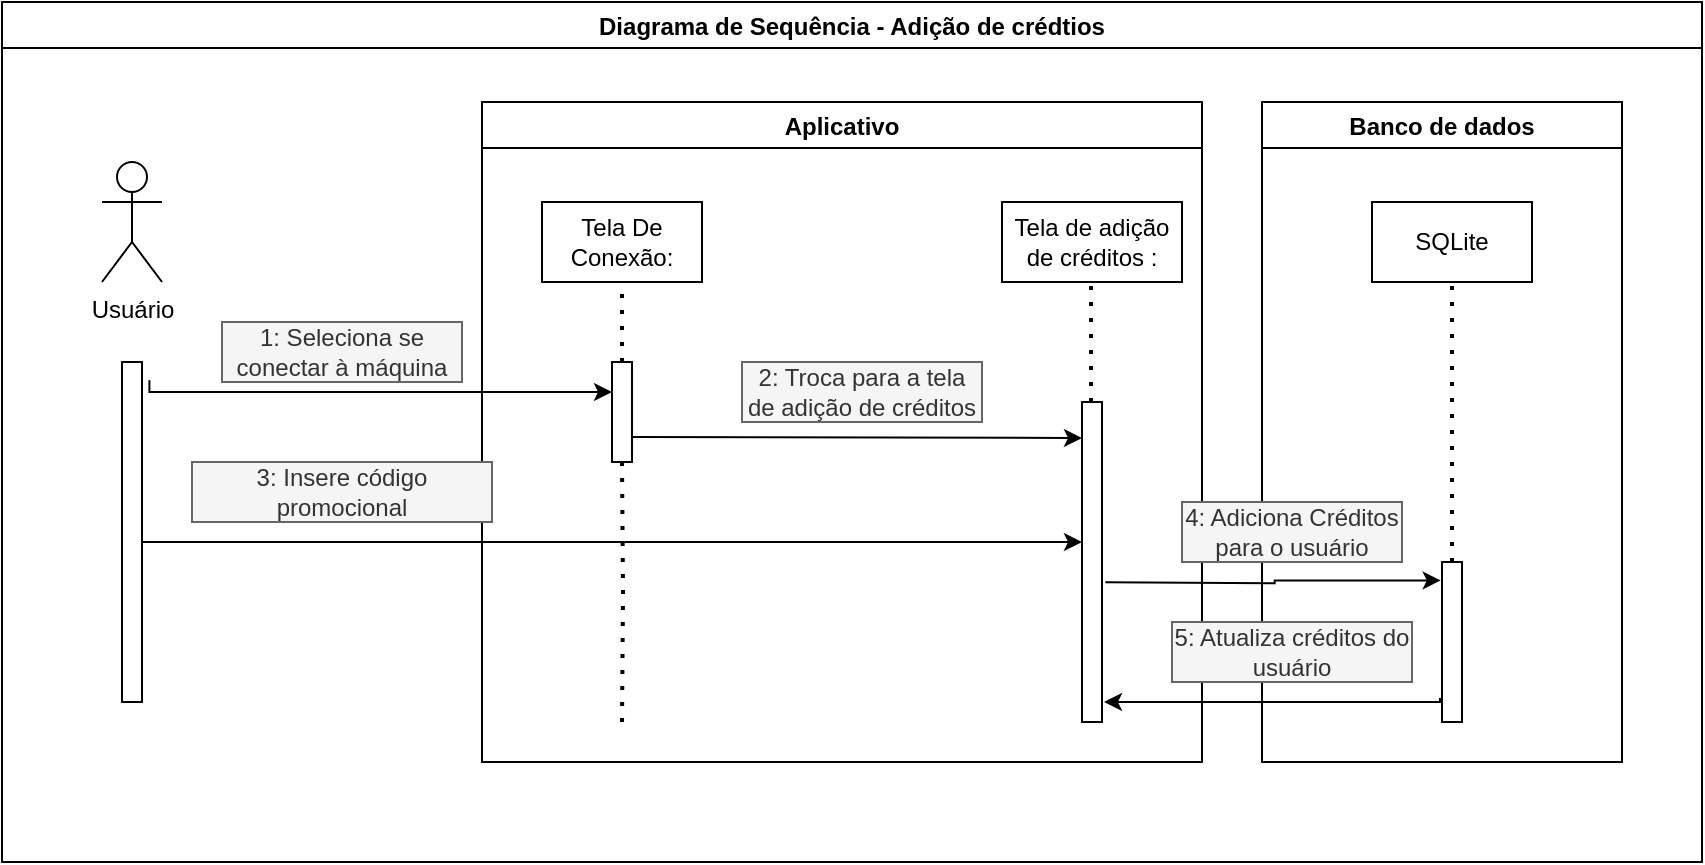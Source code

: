 <mxfile version="17.4.2" type="device"><diagram id="L0sGh__DxuxFSKueU6EU" name="Page-1"><mxGraphModel dx="528" dy="1326" grid="1" gridSize="10" guides="1" tooltips="1" connect="1" arrows="1" fold="1" page="1" pageScale="1" pageWidth="700" pageHeight="750" background="#ffffff" math="0" shadow="0"><root><mxCell id="0"/><mxCell id="1" parent="0"/><mxCell id="YdQfta9lq0Tzp0ey_DM_-1" value="Usuário" style="shape=umlActor;verticalLabelPosition=bottom;verticalAlign=top;html=1;outlineConnect=0;" parent="1" vertex="1"><mxGeometry x="140" y="40" width="30" height="60" as="geometry"/></mxCell><mxCell id="YdQfta9lq0Tzp0ey_DM_-4" value="Aplicativo" style="swimlane;" parent="1" vertex="1"><mxGeometry x="330" y="10" width="360" height="330" as="geometry"/></mxCell><mxCell id="YdQfta9lq0Tzp0ey_DM_-6" value="Tela De Conexão:" style="rounded=0;whiteSpace=wrap;html=1;" parent="YdQfta9lq0Tzp0ey_DM_-4" vertex="1"><mxGeometry x="30" y="50" width="80" height="40" as="geometry"/></mxCell><mxCell id="YdQfta9lq0Tzp0ey_DM_-9" value="" style="rounded=0;whiteSpace=wrap;html=1;" parent="YdQfta9lq0Tzp0ey_DM_-4" vertex="1"><mxGeometry x="65" y="130" width="10" height="50" as="geometry"/></mxCell><mxCell id="YdQfta9lq0Tzp0ey_DM_-8" value="" style="endArrow=none;dashed=1;html=1;dashPattern=1 3;strokeWidth=2;rounded=0;entryX=0.5;entryY=1;entryDx=0;entryDy=0;startArrow=none;" parent="YdQfta9lq0Tzp0ey_DM_-4" source="YdQfta9lq0Tzp0ey_DM_-9" target="YdQfta9lq0Tzp0ey_DM_-6" edge="1"><mxGeometry width="50" height="50" relative="1" as="geometry"><mxPoint x="70" y="470" as="sourcePoint"/><mxPoint x="140" y="310" as="targetPoint"/></mxGeometry></mxCell><mxCell id="YdQfta9lq0Tzp0ey_DM_-13" value="Tela de adição de créditos :" style="rounded=0;whiteSpace=wrap;html=1;" parent="YdQfta9lq0Tzp0ey_DM_-4" vertex="1"><mxGeometry x="260" y="50" width="90" height="40" as="geometry"/></mxCell><mxCell id="YdQfta9lq0Tzp0ey_DM_-15" value="" style="endArrow=none;dashed=1;html=1;dashPattern=1 3;strokeWidth=2;rounded=0;entryX=0.5;entryY=1;entryDx=0;entryDy=0;edgeStyle=orthogonalEdgeStyle;startArrow=none;" parent="YdQfta9lq0Tzp0ey_DM_-4" source="YdQfta9lq0Tzp0ey_DM_-16" edge="1"><mxGeometry width="50" height="50" relative="1" as="geometry"><mxPoint x="300" y="470" as="sourcePoint"/><mxPoint x="304.5" y="90" as="targetPoint"/><Array as="points"/></mxGeometry></mxCell><mxCell id="YdQfta9lq0Tzp0ey_DM_-16" value="" style="rounded=0;whiteSpace=wrap;html=1;" parent="YdQfta9lq0Tzp0ey_DM_-4" vertex="1"><mxGeometry x="300" y="150" width="10" height="160" as="geometry"/></mxCell><mxCell id="YdQfta9lq0Tzp0ey_DM_-14" value="" style="endArrow=classic;html=1;rounded=0;exitX=1;exitY=0.75;exitDx=0;exitDy=0;edgeStyle=orthogonalEdgeStyle;" parent="YdQfta9lq0Tzp0ey_DM_-4" source="YdQfta9lq0Tzp0ey_DM_-9" edge="1"><mxGeometry width="50" height="50" relative="1" as="geometry"><mxPoint x="160" y="300" as="sourcePoint"/><mxPoint x="300" y="168" as="targetPoint"/><Array as="points"><mxPoint x="300" y="168"/></Array></mxGeometry></mxCell><mxCell id="YdQfta9lq0Tzp0ey_DM_-19" value="2: Troca para a tela de adição de créditos" style="text;html=1;strokeColor=#666666;fillColor=#f5f5f5;align=center;verticalAlign=middle;whiteSpace=wrap;rounded=0;fontColor=#333333;" parent="YdQfta9lq0Tzp0ey_DM_-4" vertex="1"><mxGeometry x="130" y="130" width="120" height="30" as="geometry"/></mxCell><mxCell id="YdQfta9lq0Tzp0ey_DM_-5" value="" style="rounded=0;whiteSpace=wrap;html=1;" parent="1" vertex="1"><mxGeometry x="150" y="140" width="10" height="170" as="geometry"/></mxCell><mxCell id="YdQfta9lq0Tzp0ey_DM_-7" value="" style="endArrow=classic;html=1;rounded=0;exitX=1.371;exitY=0.054;exitDx=0;exitDy=0;exitPerimeter=0;edgeStyle=orthogonalEdgeStyle;" parent="1" source="YdQfta9lq0Tzp0ey_DM_-5" target="YdQfta9lq0Tzp0ey_DM_-9" edge="1"><mxGeometry width="50" height="50" relative="1" as="geometry"><mxPoint x="390" y="370" as="sourcePoint"/><mxPoint x="350" y="160" as="targetPoint"/><Array as="points"><mxPoint x="164" y="155"/></Array></mxGeometry></mxCell><mxCell id="YdQfta9lq0Tzp0ey_DM_-10" value="" style="endArrow=none;dashed=1;html=1;dashPattern=1 3;strokeWidth=2;rounded=0;entryX=0.5;entryY=1;entryDx=0;entryDy=0;edgeStyle=orthogonalEdgeStyle;" parent="1" target="YdQfta9lq0Tzp0ey_DM_-9" edge="1"><mxGeometry width="50" height="50" relative="1" as="geometry"><mxPoint x="400" y="320" as="sourcePoint"/><mxPoint x="370" y="100" as="targetPoint"/></mxGeometry></mxCell><mxCell id="YdQfta9lq0Tzp0ey_DM_-11" value="1: Seleciona se conectar à máquina" style="text;html=1;strokeColor=#666666;fillColor=#f5f5f5;align=center;verticalAlign=middle;whiteSpace=wrap;rounded=0;fontColor=#333333;" parent="1" vertex="1"><mxGeometry x="200" y="120" width="120" height="30" as="geometry"/></mxCell><mxCell id="YdQfta9lq0Tzp0ey_DM_-20" value="" style="endArrow=classic;html=1;rounded=0;exitX=1;exitY=0.25;exitDx=0;exitDy=0;edgeStyle=orthogonalEdgeStyle;" parent="1" source="YdQfta9lq0Tzp0ey_DM_-5" edge="1"><mxGeometry width="50" height="50" relative="1" as="geometry"><mxPoint x="350" y="320" as="sourcePoint"/><mxPoint x="630" y="230" as="targetPoint"/><Array as="points"><mxPoint x="160" y="230"/><mxPoint x="630" y="230"/></Array></mxGeometry></mxCell><mxCell id="YdQfta9lq0Tzp0ey_DM_-21" value="3: Insere código promocional" style="text;html=1;strokeColor=#666666;fillColor=#f5f5f5;align=center;verticalAlign=middle;whiteSpace=wrap;rounded=0;fontColor=#333333;" parent="1" vertex="1"><mxGeometry x="185" y="190" width="150" height="30" as="geometry"/></mxCell><mxCell id="YdQfta9lq0Tzp0ey_DM_-22" value="Banco de dados" style="swimlane;" parent="1" vertex="1"><mxGeometry x="720" y="10" width="180" height="330" as="geometry"/></mxCell><mxCell id="YdQfta9lq0Tzp0ey_DM_-25" value="SQLite" style="rounded=0;whiteSpace=wrap;html=1;" parent="YdQfta9lq0Tzp0ey_DM_-22" vertex="1"><mxGeometry x="55" y="50" width="80" height="40" as="geometry"/></mxCell><mxCell id="YdQfta9lq0Tzp0ey_DM_-32" value="4: Adiciona Créditos para o usuário" style="text;html=1;strokeColor=#666666;fillColor=#f5f5f5;align=center;verticalAlign=middle;whiteSpace=wrap;rounded=0;fontColor=#333333;" parent="YdQfta9lq0Tzp0ey_DM_-22" vertex="1"><mxGeometry x="-40" y="200" width="110" height="30" as="geometry"/></mxCell><mxCell id="YdQfta9lq0Tzp0ey_DM_-34" value="5: Atualiza créditos do usuário" style="text;html=1;align=center;verticalAlign=middle;whiteSpace=wrap;rounded=0;fillColor=#f5f5f5;fontColor=#333333;strokeColor=#666666;" parent="YdQfta9lq0Tzp0ey_DM_-22" vertex="1"><mxGeometry x="-45" y="260" width="120" height="30" as="geometry"/></mxCell><mxCell id="YdQfta9lq0Tzp0ey_DM_-27" value="" style="rounded=0;whiteSpace=wrap;html=1;" parent="YdQfta9lq0Tzp0ey_DM_-22" vertex="1"><mxGeometry x="90" y="230" width="10" height="80" as="geometry"/></mxCell><mxCell id="YdQfta9lq0Tzp0ey_DM_-26" value="" style="endArrow=none;dashed=1;html=1;dashPattern=1 3;strokeWidth=2;rounded=0;edgeStyle=orthogonalEdgeStyle;startArrow=none;entryX=0.5;entryY=1;entryDx=0;entryDy=0;" parent="YdQfta9lq0Tzp0ey_DM_-22" source="YdQfta9lq0Tzp0ey_DM_-27" target="YdQfta9lq0Tzp0ey_DM_-25" edge="1"><mxGeometry width="50" height="50" relative="1" as="geometry"><mxPoint x="140" y="480" as="sourcePoint"/><mxPoint x="95" y="140" as="targetPoint"/></mxGeometry></mxCell><mxCell id="YdQfta9lq0Tzp0ey_DM_-31" value="" style="endArrow=classic;html=1;rounded=0;exitX=1.167;exitY=0.323;exitDx=0;exitDy=0;exitPerimeter=0;entryX=-0.065;entryY=0.115;entryDx=0;entryDy=0;entryPerimeter=0;edgeStyle=orthogonalEdgeStyle;" parent="1" target="YdQfta9lq0Tzp0ey_DM_-27" edge="1"><mxGeometry width="50" height="50" relative="1" as="geometry"><mxPoint x="641.67" y="250.13" as="sourcePoint"/><mxPoint x="850" y="250" as="targetPoint"/></mxGeometry></mxCell><mxCell id="YdQfta9lq0Tzp0ey_DM_-33" value="" style="endArrow=classic;html=1;rounded=0;edgeStyle=orthogonalEdgeStyle;exitX=-0.1;exitY=0.85;exitDx=0;exitDy=0;exitPerimeter=0;" parent="1" source="YdQfta9lq0Tzp0ey_DM_-27" edge="1"><mxGeometry width="50" height="50" relative="1" as="geometry"><mxPoint x="850" y="310" as="sourcePoint"/><mxPoint x="641" y="310" as="targetPoint"/><Array as="points"><mxPoint x="809" y="310"/></Array></mxGeometry></mxCell><mxCell id="YdQfta9lq0Tzp0ey_DM_-35" value="Diagrama de Sequência - Adição de crédtios" style="swimlane;fillColor=default;" parent="1" vertex="1"><mxGeometry x="90" y="-40" width="850" height="430" as="geometry"/></mxCell></root></mxGraphModel></diagram></mxfile>